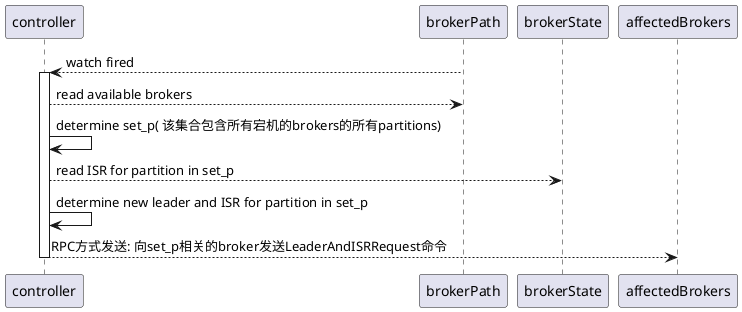 @startuml
controller <-- brokerPath: watch fired
activate controller
controller --> brokerPath : read available brokers
controller -> controller : determine set_p( 该集合包含所有宕机的brokers的所有partitions)
controller --> brokerState : read ISR for partition in set_p
controller -> controller : determine new leader and ISR for partition in set_p
controller --> affectedBrokers : RPC方式发送: 向set_p相关的broker发送LeaderAndISRRequest命令
deactivate controller

@enduml